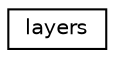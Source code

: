 digraph "Graphical Class Hierarchy"
{
 // LATEX_PDF_SIZE
  edge [fontname="Helvetica",fontsize="10",labelfontname="Helvetica",labelfontsize="10"];
  node [fontname="Helvetica",fontsize="10",shape=record];
  rankdir="LR";
  Node0 [label="layers",height=0.2,width=0.4,color="black", fillcolor="white", style="filled",URL="$structlayers.html",tooltip="Layer information (see animation_manager::draw_frame)"];
}
